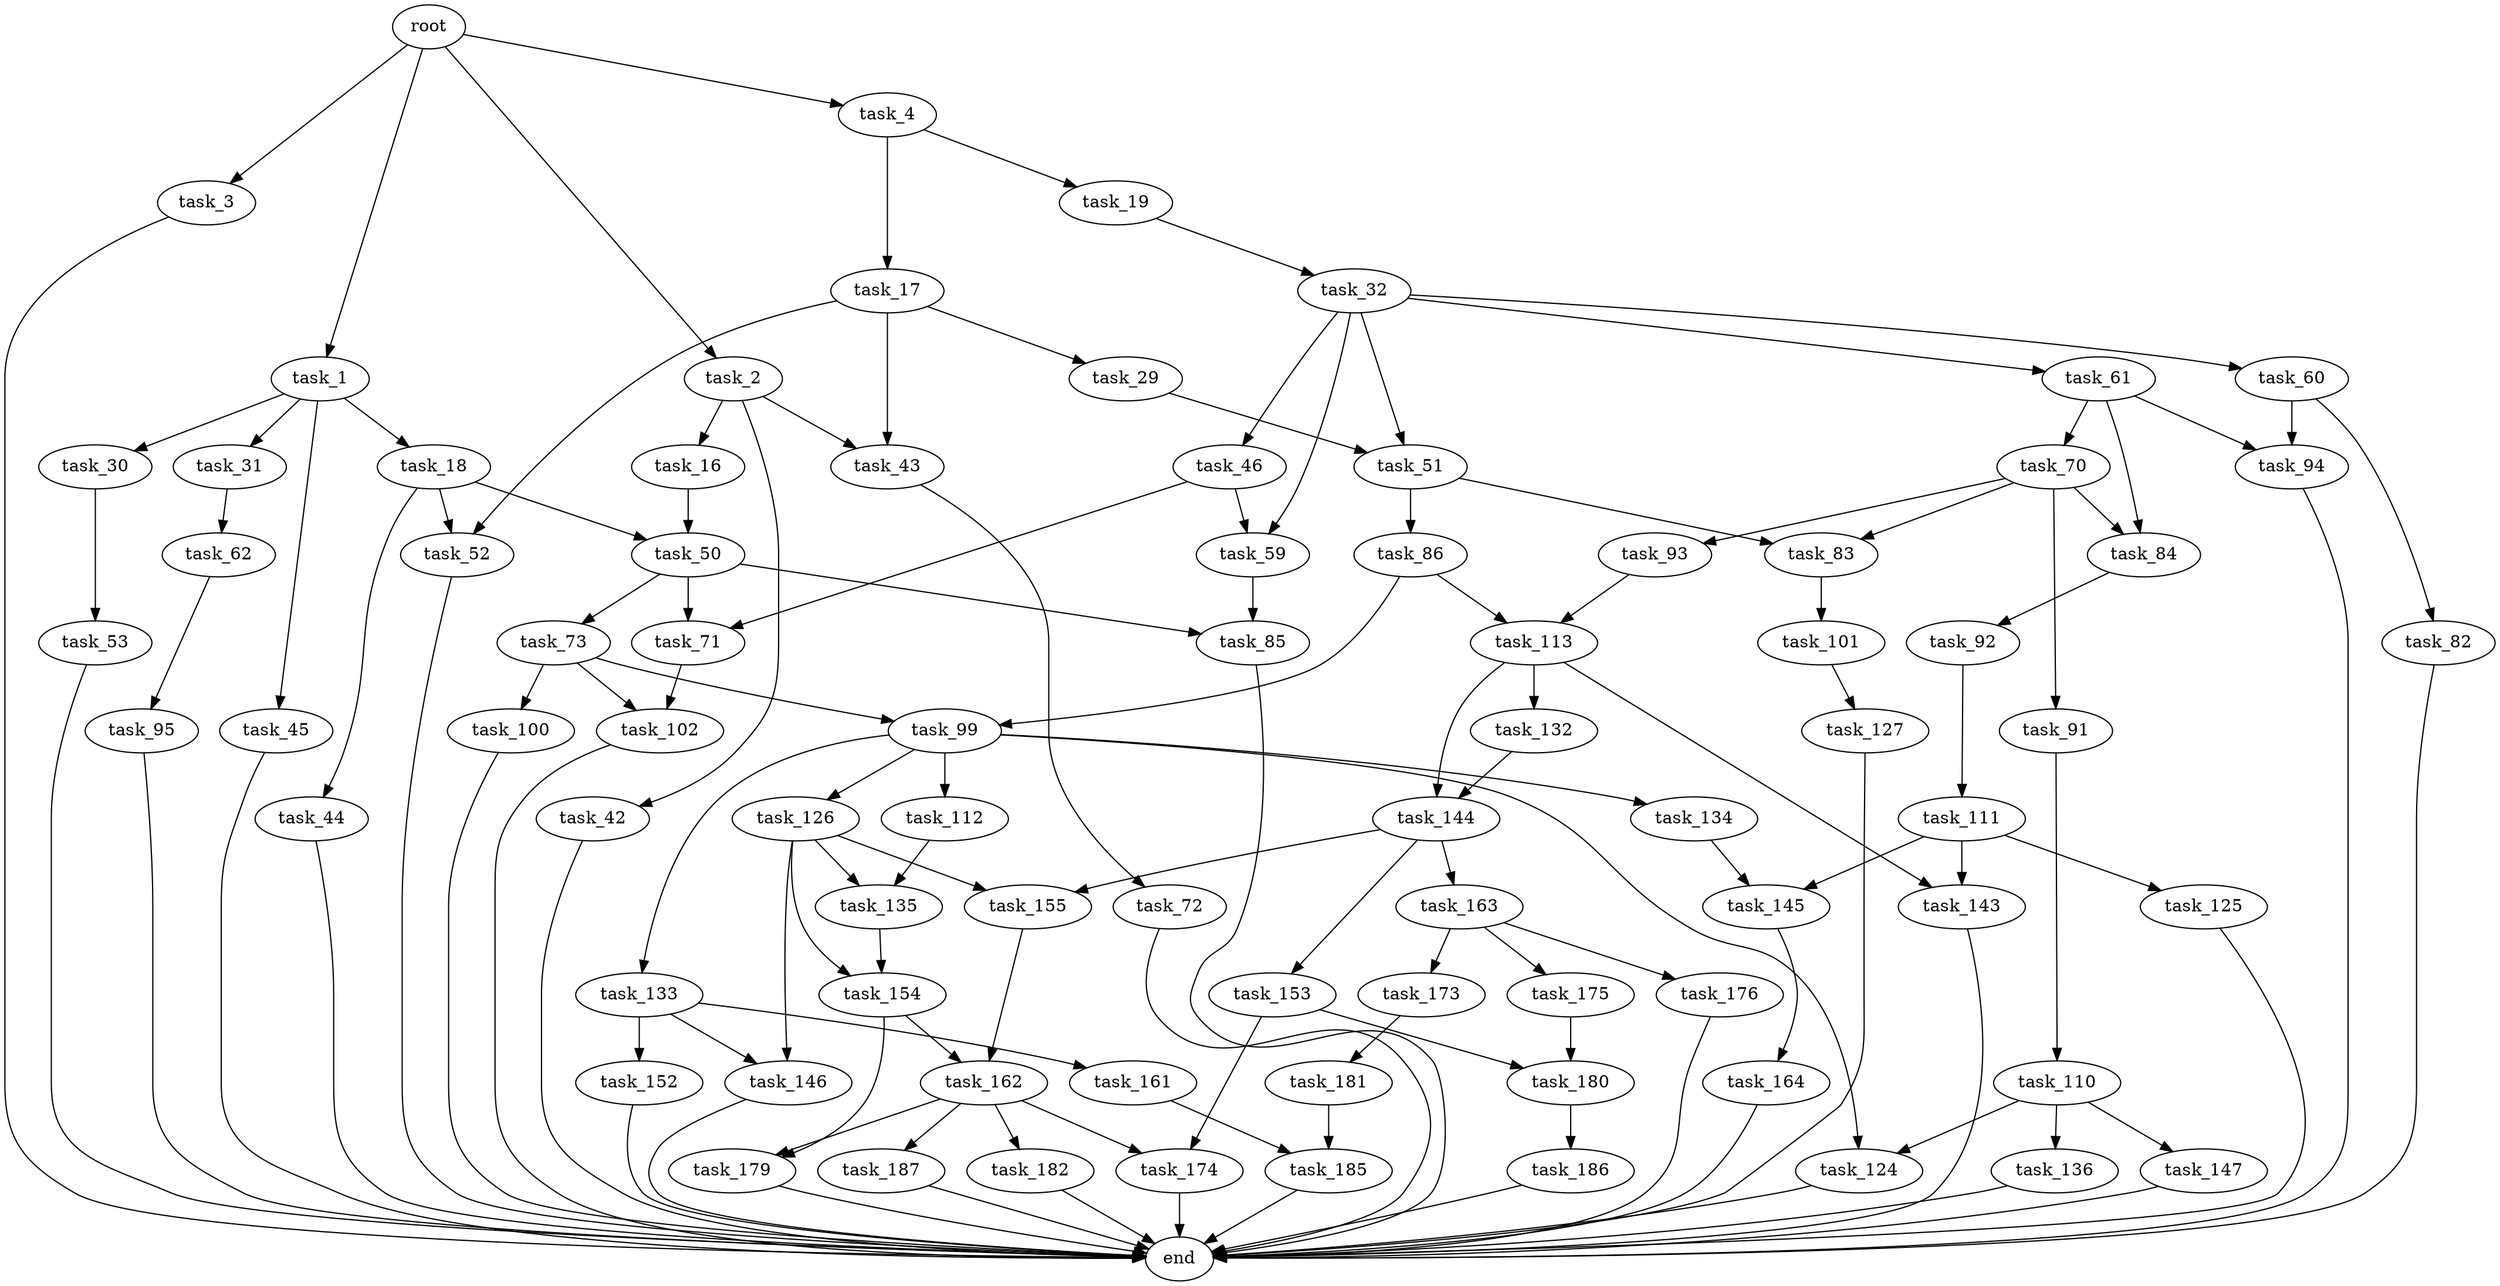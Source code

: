 digraph G {
  root [size="0.000000"];
  task_1 [size="1073741824000.000000"];
  task_2 [size="21429841789.000000"];
  task_3 [size="134217728000.000000"];
  task_4 [size="329066681117.000000"];
  task_16 [size="9291960085.000000"];
  task_17 [size="1294708248374.000000"];
  task_18 [size="68719476736.000000"];
  task_19 [size="702631864398.000000"];
  task_29 [size="74323092820.000000"];
  task_30 [size="109367832216.000000"];
  task_31 [size="8292163911.000000"];
  task_32 [size="1418369672.000000"];
  task_42 [size="16543031092.000000"];
  task_43 [size="368293445632.000000"];
  task_44 [size="231928233984.000000"];
  task_45 [size="307026000858.000000"];
  task_46 [size="19011680934.000000"];
  task_50 [size="1073741824000.000000"];
  task_51 [size="231928233984.000000"];
  task_52 [size="782757789696.000000"];
  task_53 [size="418358832910.000000"];
  task_59 [size="134217728000.000000"];
  task_60 [size="5540380969.000000"];
  task_61 [size="4677396256.000000"];
  task_62 [size="134217728000.000000"];
  task_70 [size="12649294485.000000"];
  task_71 [size="7084868155.000000"];
  task_72 [size="1073741824000.000000"];
  task_73 [size="231928233984.000000"];
  task_82 [size="782757789696.000000"];
  task_83 [size="1073741824000.000000"];
  task_84 [size="40387022144.000000"];
  task_85 [size="6619956563.000000"];
  task_86 [size="951708706413.000000"];
  task_91 [size="8589934592.000000"];
  task_92 [size="5810207521.000000"];
  task_93 [size="68719476736.000000"];
  task_94 [size="782757789696.000000"];
  task_95 [size="782757789696.000000"];
  task_99 [size="2427313556.000000"];
  task_100 [size="134217728000.000000"];
  task_101 [size="749885091769.000000"];
  task_102 [size="10091447399.000000"];
  task_110 [size="6942634782.000000"];
  task_111 [size="28991029248.000000"];
  task_112 [size="354741562874.000000"];
  task_113 [size="413122112844.000000"];
  task_124 [size="782757789696.000000"];
  task_125 [size="696276466549.000000"];
  task_126 [size="44834187638.000000"];
  task_127 [size="549755813888.000000"];
  task_132 [size="368293445632.000000"];
  task_133 [size="28740601647.000000"];
  task_134 [size="231928233984.000000"];
  task_135 [size="2311517172.000000"];
  task_136 [size="8285456554.000000"];
  task_143 [size="131655080365.000000"];
  task_144 [size="27768106840.000000"];
  task_145 [size="34159746282.000000"];
  task_146 [size="12904750812.000000"];
  task_147 [size="68719476736.000000"];
  task_152 [size="1825287876.000000"];
  task_153 [size="1052393099.000000"];
  task_154 [size="782757789696.000000"];
  task_155 [size="549755813888.000000"];
  task_161 [size="886501326934.000000"];
  task_162 [size="549755813888.000000"];
  task_163 [size="16166759533.000000"];
  task_164 [size="1799398908.000000"];
  task_173 [size="28991029248.000000"];
  task_174 [size="117908888967.000000"];
  task_175 [size="3402333466.000000"];
  task_176 [size="1316190228628.000000"];
  task_179 [size="254680385786.000000"];
  task_180 [size="20553179346.000000"];
  task_181 [size="1046107040314.000000"];
  task_182 [size="368293445632.000000"];
  task_185 [size="549755813888.000000"];
  task_186 [size="308753987836.000000"];
  task_187 [size="3278111722.000000"];
  end [size="0.000000"];

  root -> task_1 [size="1.000000"];
  root -> task_2 [size="1.000000"];
  root -> task_3 [size="1.000000"];
  root -> task_4 [size="1.000000"];
  task_1 -> task_18 [size="838860800.000000"];
  task_1 -> task_30 [size="838860800.000000"];
  task_1 -> task_31 [size="838860800.000000"];
  task_1 -> task_45 [size="838860800.000000"];
  task_2 -> task_16 [size="679477248.000000"];
  task_2 -> task_42 [size="679477248.000000"];
  task_2 -> task_43 [size="679477248.000000"];
  task_3 -> end [size="1.000000"];
  task_4 -> task_17 [size="679477248.000000"];
  task_4 -> task_19 [size="679477248.000000"];
  task_16 -> task_50 [size="301989888.000000"];
  task_17 -> task_29 [size="838860800.000000"];
  task_17 -> task_43 [size="838860800.000000"];
  task_17 -> task_52 [size="838860800.000000"];
  task_18 -> task_44 [size="134217728.000000"];
  task_18 -> task_50 [size="134217728.000000"];
  task_18 -> task_52 [size="134217728.000000"];
  task_19 -> task_32 [size="536870912.000000"];
  task_29 -> task_51 [size="75497472.000000"];
  task_30 -> task_53 [size="209715200.000000"];
  task_31 -> task_62 [size="33554432.000000"];
  task_32 -> task_46 [size="33554432.000000"];
  task_32 -> task_51 [size="33554432.000000"];
  task_32 -> task_59 [size="33554432.000000"];
  task_32 -> task_60 [size="33554432.000000"];
  task_32 -> task_61 [size="33554432.000000"];
  task_42 -> end [size="1.000000"];
  task_43 -> task_72 [size="411041792.000000"];
  task_44 -> end [size="1.000000"];
  task_45 -> end [size="1.000000"];
  task_46 -> task_59 [size="838860800.000000"];
  task_46 -> task_71 [size="838860800.000000"];
  task_50 -> task_71 [size="838860800.000000"];
  task_50 -> task_73 [size="838860800.000000"];
  task_50 -> task_85 [size="838860800.000000"];
  task_51 -> task_83 [size="301989888.000000"];
  task_51 -> task_86 [size="301989888.000000"];
  task_52 -> end [size="1.000000"];
  task_53 -> end [size="1.000000"];
  task_59 -> task_85 [size="209715200.000000"];
  task_60 -> task_82 [size="134217728.000000"];
  task_60 -> task_94 [size="134217728.000000"];
  task_61 -> task_70 [size="209715200.000000"];
  task_61 -> task_84 [size="209715200.000000"];
  task_61 -> task_94 [size="209715200.000000"];
  task_62 -> task_95 [size="209715200.000000"];
  task_70 -> task_83 [size="33554432.000000"];
  task_70 -> task_84 [size="33554432.000000"];
  task_70 -> task_91 [size="33554432.000000"];
  task_70 -> task_93 [size="33554432.000000"];
  task_71 -> task_102 [size="838860800.000000"];
  task_72 -> end [size="1.000000"];
  task_73 -> task_99 [size="301989888.000000"];
  task_73 -> task_100 [size="301989888.000000"];
  task_73 -> task_102 [size="301989888.000000"];
  task_82 -> end [size="1.000000"];
  task_83 -> task_101 [size="838860800.000000"];
  task_84 -> task_92 [size="838860800.000000"];
  task_85 -> end [size="1.000000"];
  task_86 -> task_99 [size="838860800.000000"];
  task_86 -> task_113 [size="838860800.000000"];
  task_91 -> task_110 [size="33554432.000000"];
  task_92 -> task_111 [size="209715200.000000"];
  task_93 -> task_113 [size="134217728.000000"];
  task_94 -> end [size="1.000000"];
  task_95 -> end [size="1.000000"];
  task_99 -> task_112 [size="134217728.000000"];
  task_99 -> task_124 [size="134217728.000000"];
  task_99 -> task_126 [size="134217728.000000"];
  task_99 -> task_133 [size="134217728.000000"];
  task_99 -> task_134 [size="134217728.000000"];
  task_100 -> end [size="1.000000"];
  task_101 -> task_127 [size="536870912.000000"];
  task_102 -> end [size="1.000000"];
  task_110 -> task_124 [size="209715200.000000"];
  task_110 -> task_136 [size="209715200.000000"];
  task_110 -> task_147 [size="209715200.000000"];
  task_111 -> task_125 [size="75497472.000000"];
  task_111 -> task_143 [size="75497472.000000"];
  task_111 -> task_145 [size="75497472.000000"];
  task_112 -> task_135 [size="536870912.000000"];
  task_113 -> task_132 [size="838860800.000000"];
  task_113 -> task_143 [size="838860800.000000"];
  task_113 -> task_144 [size="838860800.000000"];
  task_124 -> end [size="1.000000"];
  task_125 -> end [size="1.000000"];
  task_126 -> task_135 [size="33554432.000000"];
  task_126 -> task_146 [size="33554432.000000"];
  task_126 -> task_154 [size="33554432.000000"];
  task_126 -> task_155 [size="33554432.000000"];
  task_127 -> end [size="1.000000"];
  task_132 -> task_144 [size="411041792.000000"];
  task_133 -> task_146 [size="536870912.000000"];
  task_133 -> task_152 [size="536870912.000000"];
  task_133 -> task_161 [size="536870912.000000"];
  task_134 -> task_145 [size="301989888.000000"];
  task_135 -> task_154 [size="75497472.000000"];
  task_136 -> end [size="1.000000"];
  task_143 -> end [size="1.000000"];
  task_144 -> task_153 [size="679477248.000000"];
  task_144 -> task_155 [size="679477248.000000"];
  task_144 -> task_163 [size="679477248.000000"];
  task_145 -> task_164 [size="536870912.000000"];
  task_146 -> end [size="1.000000"];
  task_147 -> end [size="1.000000"];
  task_152 -> end [size="1.000000"];
  task_153 -> task_174 [size="33554432.000000"];
  task_153 -> task_180 [size="33554432.000000"];
  task_154 -> task_162 [size="679477248.000000"];
  task_154 -> task_179 [size="679477248.000000"];
  task_155 -> task_162 [size="536870912.000000"];
  task_161 -> task_185 [size="838860800.000000"];
  task_162 -> task_174 [size="536870912.000000"];
  task_162 -> task_179 [size="536870912.000000"];
  task_162 -> task_182 [size="536870912.000000"];
  task_162 -> task_187 [size="536870912.000000"];
  task_163 -> task_173 [size="301989888.000000"];
  task_163 -> task_175 [size="301989888.000000"];
  task_163 -> task_176 [size="301989888.000000"];
  task_164 -> end [size="1.000000"];
  task_173 -> task_181 [size="75497472.000000"];
  task_174 -> end [size="1.000000"];
  task_175 -> task_180 [size="75497472.000000"];
  task_176 -> end [size="1.000000"];
  task_179 -> end [size="1.000000"];
  task_180 -> task_186 [size="411041792.000000"];
  task_181 -> task_185 [size="679477248.000000"];
  task_182 -> end [size="1.000000"];
  task_185 -> end [size="1.000000"];
  task_186 -> end [size="1.000000"];
  task_187 -> end [size="1.000000"];
}
